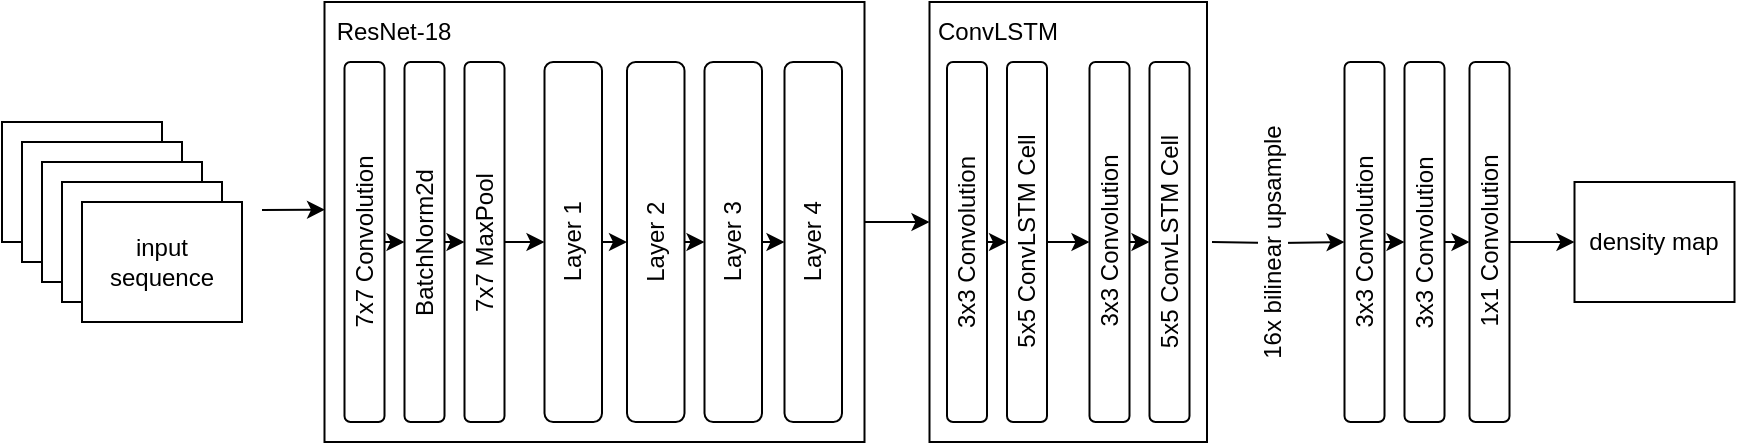 <mxfile version="16.5.1" type="device"><diagram id="6t6BZRtiWE3yU7gYze95" name="Page-1"><mxGraphModel dx="1106" dy="702" grid="1" gridSize="10" guides="1" tooltips="1" connect="1" arrows="1" fold="1" page="1" pageScale="1" pageWidth="850" pageHeight="1100" math="0" shadow="0"><root><mxCell id="0"/><mxCell id="1" parent="0"/><mxCell id="ERSclh03ScRpB1YRqb8T-95" value="" style="rounded=1;whiteSpace=wrap;html=1;" vertex="1" parent="1"><mxGeometry x="973.75" y="390" width="20" height="180" as="geometry"/></mxCell><mxCell id="ERSclh03ScRpB1YRqb8T-97" value="1x1 Convolution" style="text;html=1;strokeColor=none;fillColor=none;align=center;verticalAlign=middle;whiteSpace=wrap;rounded=0;rotation=-90;" vertex="1" parent="1"><mxGeometry x="892.5" y="465" width="182.5" height="30" as="geometry"/></mxCell><mxCell id="ERSclh03ScRpB1YRqb8T-100" value="" style="rounded=1;whiteSpace=wrap;html=1;" vertex="1" parent="1"><mxGeometry x="911.25" y="390" width="20" height="180" as="geometry"/></mxCell><mxCell id="ERSclh03ScRpB1YRqb8T-101" value="3x3 Convolution" style="text;html=1;strokeColor=none;fillColor=none;align=center;verticalAlign=middle;whiteSpace=wrap;rounded=0;rotation=-90;" vertex="1" parent="1"><mxGeometry x="830" y="465" width="182.5" height="30" as="geometry"/></mxCell><mxCell id="ERSclh03ScRpB1YRqb8T-64" value="" style="rounded=0;whiteSpace=wrap;html=1;" vertex="1" parent="1"><mxGeometry x="703.75" y="360" width="138.75" height="220" as="geometry"/></mxCell><mxCell id="ERSclh03ScRpB1YRqb8T-87" value="" style="rounded=1;whiteSpace=wrap;html=1;" vertex="1" parent="1"><mxGeometry x="783.75" y="390" width="20" height="180" as="geometry"/></mxCell><mxCell id="ERSclh03ScRpB1YRqb8T-71" value="" style="rounded=1;whiteSpace=wrap;html=1;" vertex="1" parent="1"><mxGeometry x="742.5" y="390" width="20" height="180" as="geometry"/></mxCell><mxCell id="ERSclh03ScRpB1YRqb8T-89" value="3x3 Convolution" style="text;html=1;strokeColor=none;fillColor=none;align=center;verticalAlign=middle;whiteSpace=wrap;rounded=0;rotation=-90;" vertex="1" parent="1"><mxGeometry x="702.5" y="465" width="182.5" height="30" as="geometry"/></mxCell><mxCell id="ERSclh03ScRpB1YRqb8T-77" value="5x5 ConvLSTM Cell" style="text;html=1;strokeColor=none;fillColor=none;align=center;verticalAlign=middle;whiteSpace=wrap;rounded=0;rotation=-90;" vertex="1" parent="1"><mxGeometry x="662.5" y="465" width="180" height="30" as="geometry"/></mxCell><mxCell id="ERSclh03ScRpB1YRqb8T-93" style="edgeStyle=orthogonalEdgeStyle;rounded=0;orthogonalLoop=1;jettySize=auto;html=1;exitX=1;exitY=0.5;exitDx=0;exitDy=0;entryX=0;entryY=0.5;entryDx=0;entryDy=0;" edge="1" parent="1" source="ERSclh03ScRpB1YRqb8T-11" target="ERSclh03ScRpB1YRqb8T-64"><mxGeometry relative="1" as="geometry"/></mxCell><mxCell id="ERSclh03ScRpB1YRqb8T-11" value="" style="rounded=0;whiteSpace=wrap;html=1;" vertex="1" parent="1"><mxGeometry x="401.25" y="360" width="270" height="220" as="geometry"/></mxCell><mxCell id="ERSclh03ScRpB1YRqb8T-21" value="" style="rounded=1;whiteSpace=wrap;html=1;" vertex="1" parent="1"><mxGeometry x="511.25" y="390" width="28.75" height="180" as="geometry"/></mxCell><mxCell id="ERSclh03ScRpB1YRqb8T-25" value="Layer 1" style="text;html=1;strokeColor=none;fillColor=none;align=center;verticalAlign=middle;whiteSpace=wrap;rounded=0;rotation=-90;" vertex="1" parent="1"><mxGeometry x="435.63" y="465" width="180" height="30" as="geometry"/></mxCell><mxCell id="ERSclh03ScRpB1YRqb8T-22" value="" style="rounded=1;whiteSpace=wrap;html=1;" vertex="1" parent="1"><mxGeometry x="552.5" y="390" width="28.75" height="180" as="geometry"/></mxCell><mxCell id="ERSclh03ScRpB1YRqb8T-23" value="" style="rounded=1;whiteSpace=wrap;html=1;" vertex="1" parent="1"><mxGeometry x="591.25" y="390" width="28.75" height="180" as="geometry"/></mxCell><mxCell id="ERSclh03ScRpB1YRqb8T-24" value="" style="rounded=1;whiteSpace=wrap;html=1;" vertex="1" parent="1"><mxGeometry x="631.25" y="390" width="28.75" height="180" as="geometry"/></mxCell><mxCell id="ERSclh03ScRpB1YRqb8T-19" value="" style="rounded=1;whiteSpace=wrap;html=1;" vertex="1" parent="1"><mxGeometry x="471.25" y="390" width="20" height="180" as="geometry"/></mxCell><mxCell id="ERSclh03ScRpB1YRqb8T-15" value="" style="rounded=1;whiteSpace=wrap;html=1;" vertex="1" parent="1"><mxGeometry x="441.25" y="390" width="20" height="180" as="geometry"/></mxCell><mxCell id="ERSclh03ScRpB1YRqb8T-12" value="" style="rounded=1;whiteSpace=wrap;html=1;" vertex="1" parent="1"><mxGeometry x="411.25" y="390" width="20" height="180" as="geometry"/></mxCell><mxCell id="ERSclh03ScRpB1YRqb8T-26" value="Layer 2" style="text;html=1;strokeColor=none;fillColor=none;align=center;verticalAlign=middle;whiteSpace=wrap;rounded=0;rotation=-90;" vertex="1" parent="1"><mxGeometry x="476.88" y="465" width="180" height="30" as="geometry"/></mxCell><mxCell id="ERSclh03ScRpB1YRqb8T-27" value="Layer 3" style="text;html=1;strokeColor=none;fillColor=none;align=center;verticalAlign=middle;whiteSpace=wrap;rounded=0;rotation=-90;" vertex="1" parent="1"><mxGeometry x="515.63" y="465" width="180" height="30" as="geometry"/></mxCell><mxCell id="ERSclh03ScRpB1YRqb8T-28" value="Layer 4" style="text;html=1;strokeColor=none;fillColor=none;align=center;verticalAlign=middle;whiteSpace=wrap;rounded=0;rotation=-90;" vertex="1" parent="1"><mxGeometry x="555.63" y="465" width="180" height="30" as="geometry"/></mxCell><mxCell id="ERSclh03ScRpB1YRqb8T-20" value="7x7 MaxPool" style="text;html=1;strokeColor=none;fillColor=none;align=center;verticalAlign=middle;whiteSpace=wrap;rounded=0;rotation=-90;" vertex="1" parent="1"><mxGeometry x="391.25" y="465" width="180" height="30" as="geometry"/></mxCell><mxCell id="ERSclh03ScRpB1YRqb8T-16" value="BatchNorm2d" style="text;html=1;strokeColor=none;fillColor=none;align=center;verticalAlign=middle;whiteSpace=wrap;rounded=0;rotation=-90;" vertex="1" parent="1"><mxGeometry x="361.25" y="465" width="180" height="30" as="geometry"/></mxCell><mxCell id="ERSclh03ScRpB1YRqb8T-14" value="7x7 Convolution" style="text;html=1;strokeColor=none;fillColor=none;align=center;verticalAlign=middle;whiteSpace=wrap;rounded=0;rotation=-90;" vertex="1" parent="1"><mxGeometry x="330" y="465" width="182.5" height="30" as="geometry"/></mxCell><mxCell id="ERSclh03ScRpB1YRqb8T-1" value="" style="rounded=0;whiteSpace=wrap;html=1;" vertex="1" parent="1"><mxGeometry x="240" y="420" width="80" height="60" as="geometry"/></mxCell><mxCell id="ERSclh03ScRpB1YRqb8T-2" value="" style="rounded=0;whiteSpace=wrap;html=1;" vertex="1" parent="1"><mxGeometry x="250" y="430" width="80" height="60" as="geometry"/></mxCell><mxCell id="ERSclh03ScRpB1YRqb8T-3" value="" style="rounded=0;whiteSpace=wrap;html=1;" vertex="1" parent="1"><mxGeometry x="260" y="440" width="80" height="60" as="geometry"/></mxCell><mxCell id="ERSclh03ScRpB1YRqb8T-4" value="" style="rounded=0;whiteSpace=wrap;html=1;" vertex="1" parent="1"><mxGeometry x="270" y="450" width="80" height="60" as="geometry"/></mxCell><mxCell id="ERSclh03ScRpB1YRqb8T-5" value="input&lt;br&gt;sequence" style="rounded=0;whiteSpace=wrap;html=1;" vertex="1" parent="1"><mxGeometry x="280" y="460" width="80" height="60" as="geometry"/></mxCell><mxCell id="ERSclh03ScRpB1YRqb8T-32" style="edgeStyle=orthogonalEdgeStyle;rounded=0;orthogonalLoop=1;jettySize=auto;html=1;exitX=1;exitY=0.5;exitDx=0;exitDy=0;entryX=0;entryY=0.5;entryDx=0;entryDy=0;" edge="1" parent="1" source="ERSclh03ScRpB1YRqb8T-12" target="ERSclh03ScRpB1YRqb8T-15"><mxGeometry relative="1" as="geometry"/></mxCell><mxCell id="ERSclh03ScRpB1YRqb8T-13" value="ResNet-18" style="text;html=1;strokeColor=none;fillColor=none;align=center;verticalAlign=middle;whiteSpace=wrap;rounded=0;" vertex="1" parent="1"><mxGeometry x="401.25" y="360" width="70" height="30" as="geometry"/></mxCell><mxCell id="ERSclh03ScRpB1YRqb8T-33" style="edgeStyle=orthogonalEdgeStyle;rounded=0;orthogonalLoop=1;jettySize=auto;html=1;exitX=1;exitY=0.5;exitDx=0;exitDy=0;entryX=0;entryY=0.5;entryDx=0;entryDy=0;" edge="1" parent="1" source="ERSclh03ScRpB1YRqb8T-15" target="ERSclh03ScRpB1YRqb8T-19"><mxGeometry relative="1" as="geometry"/></mxCell><mxCell id="ERSclh03ScRpB1YRqb8T-34" style="edgeStyle=orthogonalEdgeStyle;rounded=0;orthogonalLoop=1;jettySize=auto;html=1;exitX=1;exitY=0.5;exitDx=0;exitDy=0;entryX=0;entryY=0.5;entryDx=0;entryDy=0;" edge="1" parent="1" source="ERSclh03ScRpB1YRqb8T-19" target="ERSclh03ScRpB1YRqb8T-21"><mxGeometry relative="1" as="geometry"/></mxCell><mxCell id="ERSclh03ScRpB1YRqb8T-35" style="edgeStyle=orthogonalEdgeStyle;rounded=0;orthogonalLoop=1;jettySize=auto;html=1;exitX=1;exitY=0.5;exitDx=0;exitDy=0;entryX=0;entryY=0.5;entryDx=0;entryDy=0;" edge="1" parent="1" source="ERSclh03ScRpB1YRqb8T-21" target="ERSclh03ScRpB1YRqb8T-22"><mxGeometry relative="1" as="geometry"/></mxCell><mxCell id="ERSclh03ScRpB1YRqb8T-36" style="edgeStyle=orthogonalEdgeStyle;rounded=0;orthogonalLoop=1;jettySize=auto;html=1;exitX=1;exitY=0.5;exitDx=0;exitDy=0;entryX=0;entryY=0.5;entryDx=0;entryDy=0;" edge="1" parent="1" source="ERSclh03ScRpB1YRqb8T-22" target="ERSclh03ScRpB1YRqb8T-23"><mxGeometry relative="1" as="geometry"/></mxCell><mxCell id="ERSclh03ScRpB1YRqb8T-37" style="edgeStyle=orthogonalEdgeStyle;rounded=0;orthogonalLoop=1;jettySize=auto;html=1;exitX=1;exitY=0.5;exitDx=0;exitDy=0;entryX=0;entryY=0.5;entryDx=0;entryDy=0;" edge="1" parent="1" source="ERSclh03ScRpB1YRqb8T-23" target="ERSclh03ScRpB1YRqb8T-24"><mxGeometry relative="1" as="geometry"/></mxCell><mxCell id="ERSclh03ScRpB1YRqb8T-39" value="" style="endArrow=classic;html=1;rounded=0;entryX=0.001;entryY=0.472;entryDx=0;entryDy=0;entryPerimeter=0;" edge="1" parent="1" target="ERSclh03ScRpB1YRqb8T-11"><mxGeometry width="50" height="50" relative="1" as="geometry"><mxPoint x="370" y="464" as="sourcePoint"/><mxPoint x="440" y="490" as="targetPoint"/></mxGeometry></mxCell><mxCell id="ERSclh03ScRpB1YRqb8T-92" style="edgeStyle=orthogonalEdgeStyle;rounded=0;orthogonalLoop=1;jettySize=auto;html=1;exitX=1;exitY=0.5;exitDx=0;exitDy=0;entryX=0;entryY=0.5;entryDx=0;entryDy=0;" edge="1" parent="1" source="ERSclh03ScRpB1YRqb8T-71" target="ERSclh03ScRpB1YRqb8T-87"><mxGeometry relative="1" as="geometry"/></mxCell><mxCell id="ERSclh03ScRpB1YRqb8T-72" value="" style="rounded=1;whiteSpace=wrap;html=1;" vertex="1" parent="1"><mxGeometry x="712.5" y="390" width="20" height="180" as="geometry"/></mxCell><mxCell id="ERSclh03ScRpB1YRqb8T-78" value="3x3 Convolution" style="text;html=1;strokeColor=none;fillColor=none;align=center;verticalAlign=middle;whiteSpace=wrap;rounded=0;rotation=-90;" vertex="1" parent="1"><mxGeometry x="631.25" y="465" width="182.5" height="30" as="geometry"/></mxCell><mxCell id="ERSclh03ScRpB1YRqb8T-79" style="edgeStyle=orthogonalEdgeStyle;rounded=0;orthogonalLoop=1;jettySize=auto;html=1;exitX=1;exitY=0.5;exitDx=0;exitDy=0;entryX=0;entryY=0.5;entryDx=0;entryDy=0;" edge="1" parent="1" source="ERSclh03ScRpB1YRqb8T-72" target="ERSclh03ScRpB1YRqb8T-71"><mxGeometry relative="1" as="geometry"/></mxCell><mxCell id="ERSclh03ScRpB1YRqb8T-80" value="ConvLSTM" style="text;html=1;strokeColor=none;fillColor=none;align=center;verticalAlign=middle;whiteSpace=wrap;rounded=0;" vertex="1" parent="1"><mxGeometry x="702.5" y="360" width="70" height="30" as="geometry"/></mxCell><mxCell id="ERSclh03ScRpB1YRqb8T-86" value="" style="rounded=1;whiteSpace=wrap;html=1;" vertex="1" parent="1"><mxGeometry x="813.75" y="390" width="20" height="180" as="geometry"/></mxCell><mxCell id="ERSclh03ScRpB1YRqb8T-109" style="edgeStyle=orthogonalEdgeStyle;rounded=0;orthogonalLoop=1;jettySize=auto;html=1;entryX=0;entryY=0.5;entryDx=0;entryDy=0;" edge="1" parent="1" target="ERSclh03ScRpB1YRqb8T-100"><mxGeometry relative="1" as="geometry"><mxPoint x="845" y="480" as="sourcePoint"/></mxGeometry></mxCell><mxCell id="ERSclh03ScRpB1YRqb8T-88" value="5x5 ConvLSTM Cell" style="text;html=1;strokeColor=none;fillColor=none;align=center;verticalAlign=middle;whiteSpace=wrap;rounded=0;rotation=-90;" vertex="1" parent="1"><mxGeometry x="733.75" y="465" width="180" height="30" as="geometry"/></mxCell><mxCell id="ERSclh03ScRpB1YRqb8T-90" style="edgeStyle=orthogonalEdgeStyle;rounded=0;orthogonalLoop=1;jettySize=auto;html=1;exitX=1;exitY=0.5;exitDx=0;exitDy=0;entryX=0;entryY=0.5;entryDx=0;entryDy=0;" edge="1" parent="1" source="ERSclh03ScRpB1YRqb8T-87" target="ERSclh03ScRpB1YRqb8T-86"><mxGeometry relative="1" as="geometry"/></mxCell><mxCell id="ERSclh03ScRpB1YRqb8T-111" style="edgeStyle=orthogonalEdgeStyle;rounded=0;orthogonalLoop=1;jettySize=auto;html=1;exitX=1;exitY=0.5;exitDx=0;exitDy=0;entryX=0;entryY=0.5;entryDx=0;entryDy=0;" edge="1" parent="1" source="ERSclh03ScRpB1YRqb8T-95" target="ERSclh03ScRpB1YRqb8T-110"><mxGeometry relative="1" as="geometry"/></mxCell><mxCell id="ERSclh03ScRpB1YRqb8T-96" value="" style="rounded=1;whiteSpace=wrap;html=1;" vertex="1" parent="1"><mxGeometry x="941.25" y="390" width="20" height="180" as="geometry"/></mxCell><mxCell id="ERSclh03ScRpB1YRqb8T-98" value="3x3 Convolution" style="text;html=1;strokeColor=none;fillColor=none;align=center;verticalAlign=middle;whiteSpace=wrap;rounded=0;rotation=-90;" vertex="1" parent="1"><mxGeometry x="861.25" y="465" width="180" height="30" as="geometry"/></mxCell><mxCell id="ERSclh03ScRpB1YRqb8T-99" style="edgeStyle=orthogonalEdgeStyle;rounded=0;orthogonalLoop=1;jettySize=auto;html=1;exitX=1;exitY=0.5;exitDx=0;exitDy=0;entryX=0;entryY=0.5;entryDx=0;entryDy=0;" edge="1" parent="1" source="ERSclh03ScRpB1YRqb8T-96" target="ERSclh03ScRpB1YRqb8T-95"><mxGeometry relative="1" as="geometry"/></mxCell><mxCell id="ERSclh03ScRpB1YRqb8T-102" style="edgeStyle=orthogonalEdgeStyle;rounded=0;orthogonalLoop=1;jettySize=auto;html=1;exitX=1;exitY=0.5;exitDx=0;exitDy=0;entryX=0;entryY=0.5;entryDx=0;entryDy=0;" edge="1" parent="1" source="ERSclh03ScRpB1YRqb8T-100" target="ERSclh03ScRpB1YRqb8T-96"><mxGeometry relative="1" as="geometry"/></mxCell><mxCell id="ERSclh03ScRpB1YRqb8T-110" value="density map" style="rounded=0;whiteSpace=wrap;html=1;" vertex="1" parent="1"><mxGeometry x="1026.25" y="450" width="80" height="60" as="geometry"/></mxCell><mxCell id="ERSclh03ScRpB1YRqb8T-112" value="16x bilinear upsample" style="text;html=1;align=center;verticalAlign=middle;whiteSpace=wrap;rounded=0;rotation=-90;fillColor=#FFFFFF;gradientColor=#ffffff;" vertex="1" parent="1"><mxGeometry x="800" y="472.5" width="151" height="15" as="geometry"/></mxCell></root></mxGraphModel></diagram></mxfile>